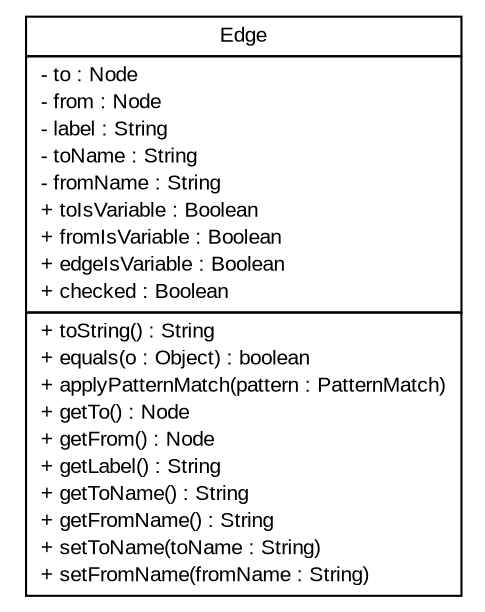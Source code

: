 #!/usr/local/bin/dot
#
# Class diagram 
# Generated by UMLGraph version 5.2 (http://www.umlgraph.org/)
#

digraph G {
	edge [fontname="arial",fontsize=10,labelfontname="arial",labelfontsize=10];
	node [fontname="arial",fontsize=10,shape=plaintext];
	nodesep=0.25;
	ranksep=0.5;
	// model.Edge
	c1258 [label=<<table title="model.Edge" border="0" cellborder="1" cellspacing="0" cellpadding="2" port="p" href="./Edge.html">
		<tr><td><table border="0" cellspacing="0" cellpadding="1">
<tr><td align="center" balign="center"> Edge </td></tr>
		</table></td></tr>
		<tr><td><table border="0" cellspacing="0" cellpadding="1">
<tr><td align="left" balign="left"> - to : Node </td></tr>
<tr><td align="left" balign="left"> - from : Node </td></tr>
<tr><td align="left" balign="left"> - label : String </td></tr>
<tr><td align="left" balign="left"> - toName : String </td></tr>
<tr><td align="left" balign="left"> - fromName : String </td></tr>
<tr><td align="left" balign="left"> + toIsVariable : Boolean </td></tr>
<tr><td align="left" balign="left"> + fromIsVariable : Boolean </td></tr>
<tr><td align="left" balign="left"> + edgeIsVariable : Boolean </td></tr>
<tr><td align="left" balign="left"> + checked : Boolean </td></tr>
		</table></td></tr>
		<tr><td><table border="0" cellspacing="0" cellpadding="1">
<tr><td align="left" balign="left"> + toString() : String </td></tr>
<tr><td align="left" balign="left"> + equals(o : Object) : boolean </td></tr>
<tr><td align="left" balign="left"> + applyPatternMatch(pattern : PatternMatch) </td></tr>
<tr><td align="left" balign="left"> + getTo() : Node </td></tr>
<tr><td align="left" balign="left"> + getFrom() : Node </td></tr>
<tr><td align="left" balign="left"> + getLabel() : String </td></tr>
<tr><td align="left" balign="left"> + getToName() : String </td></tr>
<tr><td align="left" balign="left"> + getFromName() : String </td></tr>
<tr><td align="left" balign="left"> + setToName(toName : String) </td></tr>
<tr><td align="left" balign="left"> + setFromName(fromName : String) </td></tr>
		</table></td></tr>
		</table>>, fontname="arial", fontcolor="black", fontsize=10.0];
}

